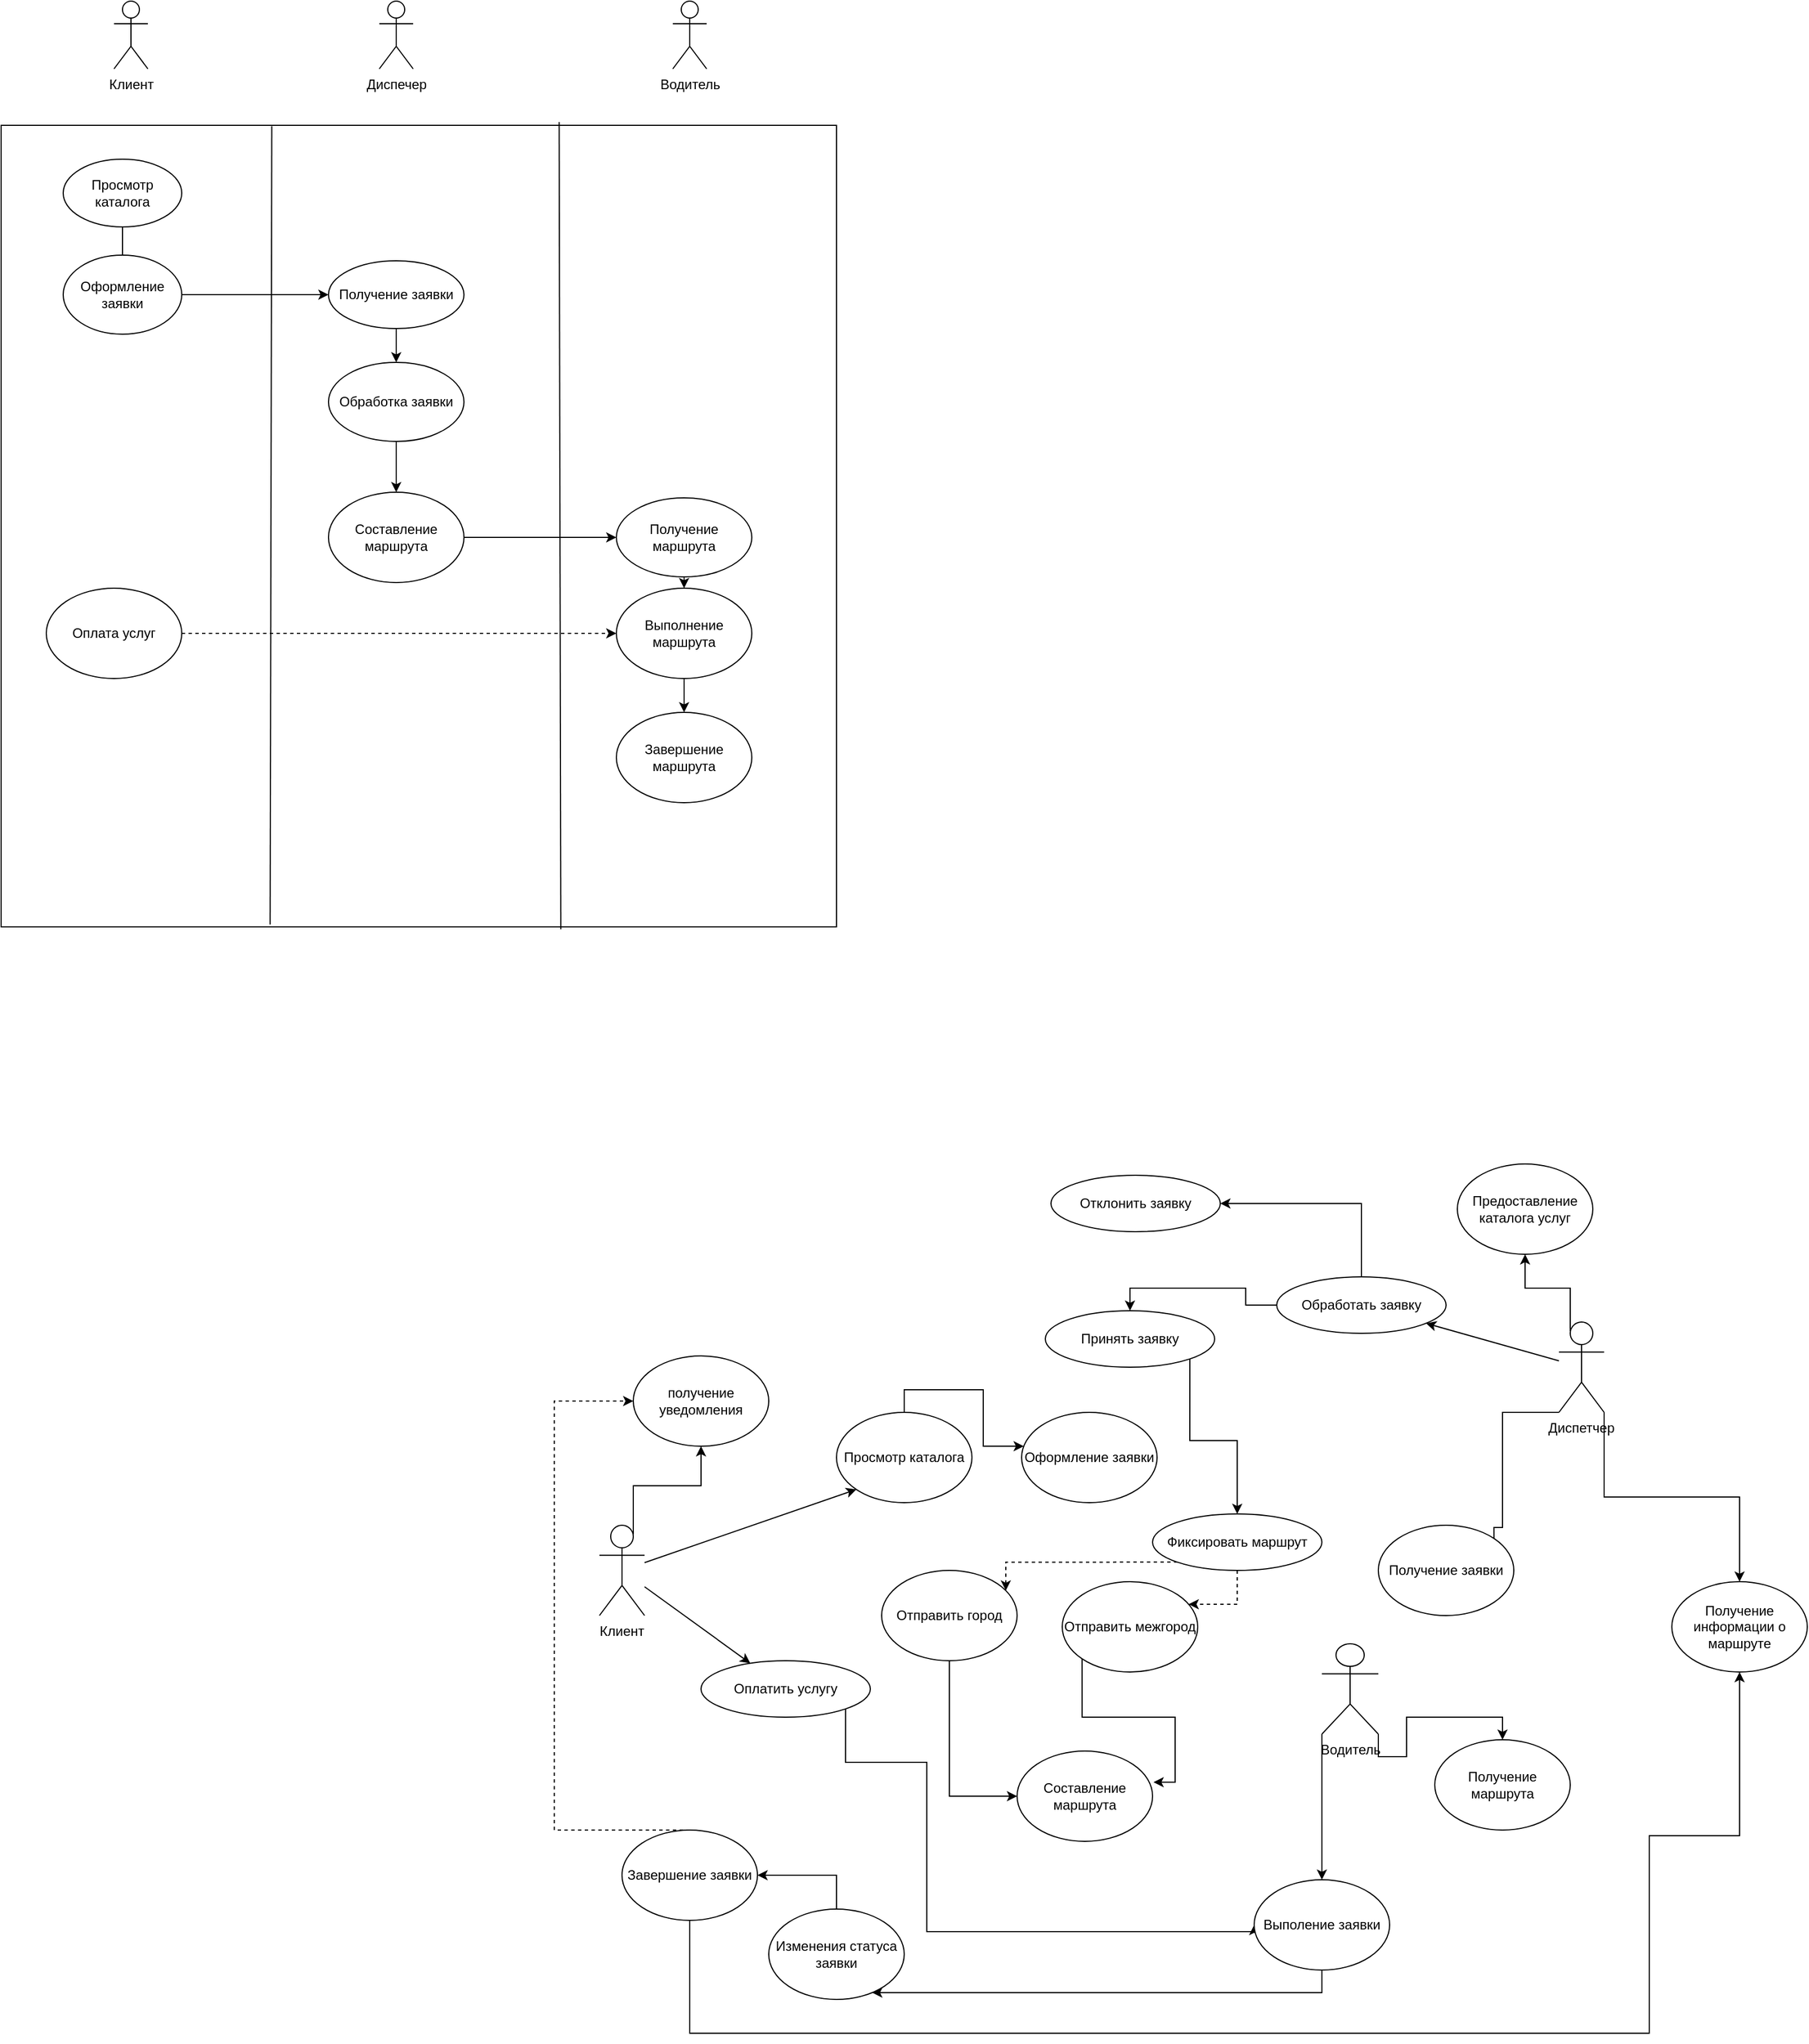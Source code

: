 <mxfile version="26.1.0">
  <diagram name="Автобаза - Прецеденты" id="iorTe0vum1CQzyd1ajd3">
    <mxGraphModel dx="2442" dy="2192" grid="1" gridSize="10" guides="1" tooltips="1" connect="1" arrows="1" fold="1" page="1" pageScale="1" pageWidth="827" pageHeight="1169" math="0" shadow="0">
      <root>
        <mxCell id="0" />
        <mxCell id="1" parent="0" />
        <mxCell id="Hcgc0fuzSYYbqY41BFrf-39" style="edgeStyle=orthogonalEdgeStyle;rounded=0;orthogonalLoop=1;jettySize=auto;html=1;exitX=0.75;exitY=0.1;exitDx=0;exitDy=0;exitPerimeter=0;" edge="1" parent="1" source="h6UZVJmKNb4CSLtt_aIw-1" target="h6UZVJmKNb4CSLtt_aIw-24">
          <mxGeometry relative="1" as="geometry" />
        </mxCell>
        <mxCell id="h6UZVJmKNb4CSLtt_aIw-1" value="Клиент" style="shape=umlActor;verticalLabelPosition=bottom;verticalAlign=top;" parent="1" vertex="1">
          <mxGeometry x="40" y="230" width="40" height="80" as="geometry" />
        </mxCell>
        <mxCell id="Hcgc0fuzSYYbqY41BFrf-30" style="edgeStyle=orthogonalEdgeStyle;rounded=0;orthogonalLoop=1;jettySize=auto;html=1;exitX=1;exitY=1;exitDx=0;exitDy=0;exitPerimeter=0;" edge="1" parent="1" source="h6UZVJmKNb4CSLtt_aIw-2" target="Hcgc0fuzSYYbqY41BFrf-29">
          <mxGeometry relative="1" as="geometry" />
        </mxCell>
        <mxCell id="Hcgc0fuzSYYbqY41BFrf-42" style="edgeStyle=orthogonalEdgeStyle;rounded=0;orthogonalLoop=1;jettySize=auto;html=1;exitX=0.25;exitY=0.1;exitDx=0;exitDy=0;exitPerimeter=0;" edge="1" parent="1" source="h6UZVJmKNb4CSLtt_aIw-2" target="Hcgc0fuzSYYbqY41BFrf-43">
          <mxGeometry relative="1" as="geometry">
            <mxPoint x="860" y="-50" as="targetPoint" />
          </mxGeometry>
        </mxCell>
        <mxCell id="h6UZVJmKNb4CSLtt_aIw-2" value="Диспетчер" style="shape=umlActor;verticalLabelPosition=bottom;verticalAlign=top;" parent="1" vertex="1">
          <mxGeometry x="890" y="50" width="40" height="80" as="geometry" />
        </mxCell>
        <mxCell id="h6UZVJmKNb4CSLtt_aIw-42" style="edgeStyle=orthogonalEdgeStyle;rounded=0;orthogonalLoop=1;jettySize=auto;html=1;exitX=1;exitY=1;exitDx=0;exitDy=0;entryX=0;entryY=0.5;entryDx=0;entryDy=0;" parent="1" source="h6UZVJmKNb4CSLtt_aIw-5" target="h6UZVJmKNb4CSLtt_aIw-41" edge="1">
          <mxGeometry relative="1" as="geometry">
            <Array as="points">
              <mxPoint x="258" y="440" />
              <mxPoint x="330" y="440" />
              <mxPoint x="330" y="590" />
            </Array>
          </mxGeometry>
        </mxCell>
        <mxCell id="h6UZVJmKNb4CSLtt_aIw-5" value="Оплатить услугу" style="ellipse;whiteSpace=wrap;" parent="1" vertex="1">
          <mxGeometry x="130" y="350" width="150" height="50" as="geometry" />
        </mxCell>
        <mxCell id="h6UZVJmKNb4CSLtt_aIw-52" style="edgeStyle=orthogonalEdgeStyle;rounded=0;orthogonalLoop=1;jettySize=auto;html=1;exitX=0.5;exitY=0;exitDx=0;exitDy=0;entryX=1;entryY=0.5;entryDx=0;entryDy=0;" parent="1" source="h6UZVJmKNb4CSLtt_aIw-6" target="h6UZVJmKNb4CSLtt_aIw-7" edge="1">
          <mxGeometry relative="1" as="geometry" />
        </mxCell>
        <mxCell id="h6UZVJmKNb4CSLtt_aIw-53" style="edgeStyle=orthogonalEdgeStyle;rounded=0;orthogonalLoop=1;jettySize=auto;html=1;exitX=0;exitY=0.5;exitDx=0;exitDy=0;entryX=0.5;entryY=0;entryDx=0;entryDy=0;" parent="1" source="h6UZVJmKNb4CSLtt_aIw-6" target="h6UZVJmKNb4CSLtt_aIw-19" edge="1">
          <mxGeometry relative="1" as="geometry" />
        </mxCell>
        <mxCell id="h6UZVJmKNb4CSLtt_aIw-6" value="Обработать заявку" style="ellipse;whiteSpace=wrap;" parent="1" vertex="1">
          <mxGeometry x="640" y="10" width="150" height="50" as="geometry" />
        </mxCell>
        <mxCell id="h6UZVJmKNb4CSLtt_aIw-7" value="Отклонить заявку" style="ellipse;whiteSpace=wrap;" parent="1" vertex="1">
          <mxGeometry x="440" y="-80" width="150" height="50" as="geometry" />
        </mxCell>
        <mxCell id="h6UZVJmKNb4CSLtt_aIw-34" style="edgeStyle=orthogonalEdgeStyle;rounded=0;orthogonalLoop=1;jettySize=auto;html=1;exitX=0;exitY=1;exitDx=0;exitDy=0;dashed=1;" parent="1" source="h6UZVJmKNb4CSLtt_aIw-8" target="h6UZVJmKNb4CSLtt_aIw-35" edge="1">
          <mxGeometry relative="1" as="geometry">
            <mxPoint x="460" y="270" as="targetPoint" />
            <Array as="points">
              <mxPoint x="400" y="263" />
            </Array>
          </mxGeometry>
        </mxCell>
        <mxCell id="h6UZVJmKNb4CSLtt_aIw-36" style="edgeStyle=orthogonalEdgeStyle;rounded=0;orthogonalLoop=1;jettySize=auto;html=1;exitX=0.5;exitY=1;exitDx=0;exitDy=0;dashed=1;" parent="1" source="h6UZVJmKNb4CSLtt_aIw-8" target="h6UZVJmKNb4CSLtt_aIw-37" edge="1">
          <mxGeometry relative="1" as="geometry">
            <mxPoint x="530" y="290" as="targetPoint" />
            <Array as="points">
              <mxPoint x="605" y="300" />
            </Array>
          </mxGeometry>
        </mxCell>
        <mxCell id="h6UZVJmKNb4CSLtt_aIw-8" value="Фиксировать маршрут" style="ellipse;whiteSpace=wrap;" parent="1" vertex="1">
          <mxGeometry x="530" y="220" width="150" height="50" as="geometry" />
        </mxCell>
        <mxCell id="h6UZVJmKNb4CSLtt_aIw-10" style="entryX=0;entryY=1;entryDx=0;entryDy=0;" parent="1" source="h6UZVJmKNb4CSLtt_aIw-1" target="Hcgc0fuzSYYbqY41BFrf-36" edge="1">
          <mxGeometry relative="1" as="geometry">
            <mxPoint x="264.828" y="193.582" as="targetPoint" />
          </mxGeometry>
        </mxCell>
        <mxCell id="h6UZVJmKNb4CSLtt_aIw-11" parent="1" source="h6UZVJmKNb4CSLtt_aIw-1" target="h6UZVJmKNb4CSLtt_aIw-5" edge="1">
          <mxGeometry relative="1" as="geometry" />
        </mxCell>
        <mxCell id="h6UZVJmKNb4CSLtt_aIw-12" parent="1" source="h6UZVJmKNb4CSLtt_aIw-2" target="h6UZVJmKNb4CSLtt_aIw-6" edge="1">
          <mxGeometry relative="1" as="geometry" />
        </mxCell>
        <mxCell id="h6UZVJmKNb4CSLtt_aIw-51" style="edgeStyle=orthogonalEdgeStyle;rounded=0;orthogonalLoop=1;jettySize=auto;html=1;exitX=1;exitY=1;exitDx=0;exitDy=0;entryX=0.5;entryY=0;entryDx=0;entryDy=0;" parent="1" source="h6UZVJmKNb4CSLtt_aIw-19" target="h6UZVJmKNb4CSLtt_aIw-8" edge="1">
          <mxGeometry relative="1" as="geometry" />
        </mxCell>
        <mxCell id="h6UZVJmKNb4CSLtt_aIw-19" value="Принять заявку" style="ellipse;whiteSpace=wrap;html=1;" parent="1" vertex="1">
          <mxGeometry x="435" y="40" width="150" height="50" as="geometry" />
        </mxCell>
        <mxCell id="h6UZVJmKNb4CSLtt_aIw-24" value="получение уведомления" style="ellipse;whiteSpace=wrap;html=1;" parent="1" vertex="1">
          <mxGeometry x="70" y="80" width="120" height="80" as="geometry" />
        </mxCell>
        <mxCell id="h6UZVJmKNb4CSLtt_aIw-40" style="edgeStyle=orthogonalEdgeStyle;rounded=0;orthogonalLoop=1;jettySize=auto;html=1;exitX=0;exitY=1;exitDx=0;exitDy=0;exitPerimeter=0;" parent="1" source="h6UZVJmKNb4CSLtt_aIw-27" target="h6UZVJmKNb4CSLtt_aIw-41" edge="1">
          <mxGeometry relative="1" as="geometry">
            <mxPoint x="540" y="570" as="targetPoint" />
            <Array as="points">
              <mxPoint x="680" y="510" />
              <mxPoint x="680" y="510" />
            </Array>
          </mxGeometry>
        </mxCell>
        <mxCell id="Hcgc0fuzSYYbqY41BFrf-40" style="edgeStyle=orthogonalEdgeStyle;rounded=0;orthogonalLoop=1;jettySize=auto;html=1;exitX=1;exitY=1;exitDx=0;exitDy=0;exitPerimeter=0;" edge="1" parent="1" source="h6UZVJmKNb4CSLtt_aIw-27" target="Hcgc0fuzSYYbqY41BFrf-41">
          <mxGeometry relative="1" as="geometry">
            <mxPoint x="840" y="460" as="targetPoint" />
          </mxGeometry>
        </mxCell>
        <mxCell id="h6UZVJmKNb4CSLtt_aIw-27" value="Водитель" style="shape=umlActor;verticalLabelPosition=bottom;verticalAlign=top;html=1;outlineConnect=0;" parent="1" vertex="1">
          <mxGeometry x="680" y="335" width="50" height="80" as="geometry" />
        </mxCell>
        <mxCell id="h6UZVJmKNb4CSLtt_aIw-29" value="Составление маршрута" style="ellipse;whiteSpace=wrap;html=1;" parent="1" vertex="1">
          <mxGeometry x="410" y="430" width="120" height="80" as="geometry" />
        </mxCell>
        <mxCell id="h6UZVJmKNb4CSLtt_aIw-56" style="edgeStyle=orthogonalEdgeStyle;rounded=0;orthogonalLoop=1;jettySize=auto;html=1;exitX=0.5;exitY=1;exitDx=0;exitDy=0;entryX=0;entryY=0.5;entryDx=0;entryDy=0;" parent="1" source="h6UZVJmKNb4CSLtt_aIw-35" target="h6UZVJmKNb4CSLtt_aIw-29" edge="1">
          <mxGeometry relative="1" as="geometry" />
        </mxCell>
        <mxCell id="h6UZVJmKNb4CSLtt_aIw-35" value="Отправить город" style="ellipse;whiteSpace=wrap;html=1;" parent="1" vertex="1">
          <mxGeometry x="290" y="270" width="120" height="80" as="geometry" />
        </mxCell>
        <mxCell id="h6UZVJmKNb4CSLtt_aIw-37" value="Отправить межгород" style="ellipse;whiteSpace=wrap;html=1;" parent="1" vertex="1">
          <mxGeometry x="450" y="280" width="120" height="80" as="geometry" />
        </mxCell>
        <mxCell id="h6UZVJmKNb4CSLtt_aIw-39" style="edgeStyle=orthogonalEdgeStyle;rounded=0;orthogonalLoop=1;jettySize=auto;html=1;exitX=0;exitY=1;exitDx=0;exitDy=0;entryX=1.007;entryY=0.345;entryDx=0;entryDy=0;entryPerimeter=0;" parent="1" source="h6UZVJmKNb4CSLtt_aIw-37" target="h6UZVJmKNb4CSLtt_aIw-29" edge="1">
          <mxGeometry relative="1" as="geometry">
            <Array as="points">
              <mxPoint x="468" y="400" />
              <mxPoint x="550" y="400" />
              <mxPoint x="550" y="458" />
            </Array>
          </mxGeometry>
        </mxCell>
        <mxCell id="Hcgc0fuzSYYbqY41BFrf-33" style="edgeStyle=orthogonalEdgeStyle;rounded=0;orthogonalLoop=1;jettySize=auto;html=1;exitX=0.5;exitY=1;exitDx=0;exitDy=0;" edge="1" parent="1" source="h6UZVJmKNb4CSLtt_aIw-41" target="Hcgc0fuzSYYbqY41BFrf-34">
          <mxGeometry relative="1" as="geometry">
            <mxPoint x="300" y="630" as="targetPoint" />
            <Array as="points">
              <mxPoint x="680" y="644" />
              <mxPoint x="300" y="644" />
            </Array>
          </mxGeometry>
        </mxCell>
        <mxCell id="h6UZVJmKNb4CSLtt_aIw-41" value="Выполение заявки" style="ellipse;whiteSpace=wrap;html=1;" parent="1" vertex="1">
          <mxGeometry x="620" y="544" width="120" height="80" as="geometry" />
        </mxCell>
        <mxCell id="h6UZVJmKNb4CSLtt_aIw-45" style="edgeStyle=orthogonalEdgeStyle;rounded=0;orthogonalLoop=1;jettySize=auto;html=1;exitX=0.5;exitY=0;exitDx=0;exitDy=0;entryX=0;entryY=0.5;entryDx=0;entryDy=0;dashed=1;" parent="1" source="h6UZVJmKNb4CSLtt_aIw-44" target="h6UZVJmKNb4CSLtt_aIw-24" edge="1">
          <mxGeometry relative="1" as="geometry">
            <Array as="points">
              <mxPoint y="500" />
              <mxPoint y="120" />
            </Array>
          </mxGeometry>
        </mxCell>
        <mxCell id="h6UZVJmKNb4CSLtt_aIw-57" style="edgeStyle=orthogonalEdgeStyle;rounded=0;orthogonalLoop=1;jettySize=auto;html=1;exitX=0.5;exitY=1;exitDx=0;exitDy=0;entryX=0.5;entryY=1;entryDx=0;entryDy=0;" parent="1" source="h6UZVJmKNb4CSLtt_aIw-44" target="Hcgc0fuzSYYbqY41BFrf-29" edge="1">
          <mxGeometry relative="1" as="geometry">
            <Array as="points">
              <mxPoint x="120" y="680" />
              <mxPoint x="970" y="680" />
              <mxPoint x="970" y="505" />
              <mxPoint x="1050" y="505" />
            </Array>
            <mxPoint x="1060" y="375" as="targetPoint" />
          </mxGeometry>
        </mxCell>
        <mxCell id="h6UZVJmKNb4CSLtt_aIw-44" value="Завершение заявки" style="ellipse;whiteSpace=wrap;html=1;" parent="1" vertex="1">
          <mxGeometry x="60" y="500" width="120" height="80" as="geometry" />
        </mxCell>
        <mxCell id="h6UZVJmKNb4CSLtt_aIw-48" value="Получение заявки" style="ellipse;whiteSpace=wrap;html=1;" parent="1" vertex="1">
          <mxGeometry x="730.0" y="230" width="120" height="80" as="geometry" />
        </mxCell>
        <mxCell id="h6UZVJmKNb4CSLtt_aIw-55" style="edgeStyle=orthogonalEdgeStyle;rounded=0;orthogonalLoop=1;jettySize=auto;html=1;exitX=1;exitY=0;exitDx=0;exitDy=0;entryX=0;entryY=1;entryDx=0;entryDy=0;entryPerimeter=0;endArrow=none;startFill=0;" parent="1" source="h6UZVJmKNb4CSLtt_aIw-48" target="h6UZVJmKNb4CSLtt_aIw-2" edge="1">
          <mxGeometry relative="1" as="geometry">
            <Array as="points">
              <mxPoint x="840" y="232" />
              <mxPoint x="840" y="130" />
            </Array>
          </mxGeometry>
        </mxCell>
        <mxCell id="Hcgc0fuzSYYbqY41BFrf-2" value="" style="rounded=0;whiteSpace=wrap;html=1;" vertex="1" parent="1">
          <mxGeometry x="-490" y="-1010" width="740" height="710" as="geometry" />
        </mxCell>
        <mxCell id="Hcgc0fuzSYYbqY41BFrf-3" value="" style="endArrow=none;html=1;rounded=0;entryX=0.324;entryY=0.001;entryDx=0;entryDy=0;entryPerimeter=0;exitX=0.322;exitY=0.997;exitDx=0;exitDy=0;exitPerimeter=0;" edge="1" parent="1" source="Hcgc0fuzSYYbqY41BFrf-2" target="Hcgc0fuzSYYbqY41BFrf-2">
          <mxGeometry width="50" height="50" relative="1" as="geometry">
            <mxPoint x="-260" y="-290" as="sourcePoint" />
            <mxPoint x="-260" y="-1000" as="targetPoint" />
          </mxGeometry>
        </mxCell>
        <mxCell id="Hcgc0fuzSYYbqY41BFrf-6" value="Клиент" style="shape=umlActor;verticalLabelPosition=bottom;verticalAlign=top;html=1;outlineConnect=0;" vertex="1" parent="1">
          <mxGeometry x="-390" y="-1120" width="30" height="60" as="geometry" />
        </mxCell>
        <mxCell id="Hcgc0fuzSYYbqY41BFrf-9" value="Диспечер" style="shape=umlActor;verticalLabelPosition=bottom;verticalAlign=top;html=1;outlineConnect=0;" vertex="1" parent="1">
          <mxGeometry x="-155" y="-1120" width="30" height="60" as="geometry" />
        </mxCell>
        <mxCell id="Hcgc0fuzSYYbqY41BFrf-10" value="Водитель" style="shape=umlActor;verticalLabelPosition=bottom;verticalAlign=top;html=1;outlineConnect=0;" vertex="1" parent="1">
          <mxGeometry x="105" y="-1120" width="30" height="60" as="geometry" />
        </mxCell>
        <mxCell id="Hcgc0fuzSYYbqY41BFrf-13" style="edgeStyle=orthogonalEdgeStyle;rounded=0;orthogonalLoop=1;jettySize=auto;html=1;exitX=0.5;exitY=1;exitDx=0;exitDy=0;entryX=0.5;entryY=0;entryDx=0;entryDy=0;endArrow=none;startFill=0;" edge="1" parent="1" source="Hcgc0fuzSYYbqY41BFrf-11" target="Hcgc0fuzSYYbqY41BFrf-12">
          <mxGeometry relative="1" as="geometry" />
        </mxCell>
        <mxCell id="Hcgc0fuzSYYbqY41BFrf-11" value="Просмотр каталога" style="ellipse;whiteSpace=wrap;html=1;" vertex="1" parent="1">
          <mxGeometry x="-435" y="-980" width="105" height="60" as="geometry" />
        </mxCell>
        <mxCell id="Hcgc0fuzSYYbqY41BFrf-18" style="edgeStyle=orthogonalEdgeStyle;rounded=0;orthogonalLoop=1;jettySize=auto;html=1;exitX=1;exitY=0.5;exitDx=0;exitDy=0;" edge="1" parent="1" source="Hcgc0fuzSYYbqY41BFrf-12" target="Hcgc0fuzSYYbqY41BFrf-16">
          <mxGeometry relative="1" as="geometry" />
        </mxCell>
        <mxCell id="Hcgc0fuzSYYbqY41BFrf-12" value="Оформление заявки" style="ellipse;whiteSpace=wrap;html=1;" vertex="1" parent="1">
          <mxGeometry x="-435" y="-895" width="105" height="70" as="geometry" />
        </mxCell>
        <mxCell id="Hcgc0fuzSYYbqY41BFrf-20" style="edgeStyle=orthogonalEdgeStyle;rounded=0;orthogonalLoop=1;jettySize=auto;html=1;exitX=0.5;exitY=1;exitDx=0;exitDy=0;entryX=0.5;entryY=0;entryDx=0;entryDy=0;" edge="1" parent="1" source="Hcgc0fuzSYYbqY41BFrf-16" target="Hcgc0fuzSYYbqY41BFrf-17">
          <mxGeometry relative="1" as="geometry" />
        </mxCell>
        <mxCell id="Hcgc0fuzSYYbqY41BFrf-16" value="Получение заявки" style="ellipse;whiteSpace=wrap;html=1;" vertex="1" parent="1">
          <mxGeometry x="-200" y="-890" width="120" height="60" as="geometry" />
        </mxCell>
        <mxCell id="Hcgc0fuzSYYbqY41BFrf-44" style="edgeStyle=orthogonalEdgeStyle;rounded=0;orthogonalLoop=1;jettySize=auto;html=1;exitX=0.5;exitY=1;exitDx=0;exitDy=0;" edge="1" parent="1" source="Hcgc0fuzSYYbqY41BFrf-17" target="Hcgc0fuzSYYbqY41BFrf-45">
          <mxGeometry relative="1" as="geometry">
            <mxPoint y="-650" as="targetPoint" />
          </mxGeometry>
        </mxCell>
        <mxCell id="Hcgc0fuzSYYbqY41BFrf-17" value="Обработка заявки" style="ellipse;whiteSpace=wrap;html=1;" vertex="1" parent="1">
          <mxGeometry x="-200" y="-800" width="120" height="70" as="geometry" />
        </mxCell>
        <mxCell id="Hcgc0fuzSYYbqY41BFrf-24" style="edgeStyle=orthogonalEdgeStyle;rounded=0;orthogonalLoop=1;jettySize=auto;html=1;exitX=0.5;exitY=1;exitDx=0;exitDy=0;" edge="1" parent="1" source="Hcgc0fuzSYYbqY41BFrf-21" target="Hcgc0fuzSYYbqY41BFrf-23">
          <mxGeometry relative="1" as="geometry" />
        </mxCell>
        <mxCell id="Hcgc0fuzSYYbqY41BFrf-21" value="Получение маршрута" style="ellipse;whiteSpace=wrap;html=1;" vertex="1" parent="1">
          <mxGeometry x="55" y="-680" width="120" height="70" as="geometry" />
        </mxCell>
        <mxCell id="Hcgc0fuzSYYbqY41BFrf-26" style="edgeStyle=orthogonalEdgeStyle;rounded=0;orthogonalLoop=1;jettySize=auto;html=1;exitX=0.5;exitY=1;exitDx=0;exitDy=0;" edge="1" parent="1" source="Hcgc0fuzSYYbqY41BFrf-23" target="Hcgc0fuzSYYbqY41BFrf-25">
          <mxGeometry relative="1" as="geometry" />
        </mxCell>
        <mxCell id="Hcgc0fuzSYYbqY41BFrf-23" value="Выполнение маршрута" style="ellipse;whiteSpace=wrap;html=1;" vertex="1" parent="1">
          <mxGeometry x="55" y="-600" width="120" height="80" as="geometry" />
        </mxCell>
        <mxCell id="Hcgc0fuzSYYbqY41BFrf-25" value="Завершение маршрута" style="ellipse;whiteSpace=wrap;html=1;" vertex="1" parent="1">
          <mxGeometry x="55" y="-490" width="120" height="80" as="geometry" />
        </mxCell>
        <mxCell id="Hcgc0fuzSYYbqY41BFrf-29" value="Получение информации о маршруте" style="ellipse;whiteSpace=wrap;html=1;" vertex="1" parent="1">
          <mxGeometry x="990" y="280" width="120" height="80" as="geometry" />
        </mxCell>
        <mxCell id="Hcgc0fuzSYYbqY41BFrf-35" style="edgeStyle=orthogonalEdgeStyle;rounded=0;orthogonalLoop=1;jettySize=auto;html=1;exitX=0.5;exitY=0;exitDx=0;exitDy=0;" edge="1" parent="1" source="Hcgc0fuzSYYbqY41BFrf-34" target="h6UZVJmKNb4CSLtt_aIw-44">
          <mxGeometry relative="1" as="geometry" />
        </mxCell>
        <mxCell id="Hcgc0fuzSYYbqY41BFrf-34" value="Изменения статуса заявки" style="ellipse;whiteSpace=wrap;html=1;" vertex="1" parent="1">
          <mxGeometry x="190" y="570" width="120" height="80" as="geometry" />
        </mxCell>
        <mxCell id="Hcgc0fuzSYYbqY41BFrf-37" style="edgeStyle=orthogonalEdgeStyle;rounded=0;orthogonalLoop=1;jettySize=auto;html=1;exitX=0.5;exitY=0;exitDx=0;exitDy=0;" edge="1" parent="1" source="Hcgc0fuzSYYbqY41BFrf-36" target="Hcgc0fuzSYYbqY41BFrf-38">
          <mxGeometry relative="1" as="geometry">
            <mxPoint x="450" y="160" as="targetPoint" />
            <Array as="points">
              <mxPoint x="310" y="110" />
              <mxPoint x="380" y="110" />
              <mxPoint x="380" y="160" />
            </Array>
          </mxGeometry>
        </mxCell>
        <mxCell id="Hcgc0fuzSYYbqY41BFrf-36" value="Просмотр каталога" style="ellipse;whiteSpace=wrap;html=1;" vertex="1" parent="1">
          <mxGeometry x="250" y="130" width="120" height="80" as="geometry" />
        </mxCell>
        <mxCell id="Hcgc0fuzSYYbqY41BFrf-38" value="Оформление заявки" style="ellipse;whiteSpace=wrap;html=1;" vertex="1" parent="1">
          <mxGeometry x="414" y="130" width="120" height="80" as="geometry" />
        </mxCell>
        <mxCell id="Hcgc0fuzSYYbqY41BFrf-41" value="Получение маршрута" style="ellipse;whiteSpace=wrap;html=1;" vertex="1" parent="1">
          <mxGeometry x="780" y="420" width="120" height="80" as="geometry" />
        </mxCell>
        <mxCell id="Hcgc0fuzSYYbqY41BFrf-43" value="Предоставление каталога услуг" style="ellipse;whiteSpace=wrap;html=1;" vertex="1" parent="1">
          <mxGeometry x="800" y="-90" width="120" height="80" as="geometry" />
        </mxCell>
        <mxCell id="Hcgc0fuzSYYbqY41BFrf-46" style="edgeStyle=orthogonalEdgeStyle;rounded=0;orthogonalLoop=1;jettySize=auto;html=1;exitX=1;exitY=0.5;exitDx=0;exitDy=0;" edge="1" parent="1" source="Hcgc0fuzSYYbqY41BFrf-45" target="Hcgc0fuzSYYbqY41BFrf-21">
          <mxGeometry relative="1" as="geometry" />
        </mxCell>
        <mxCell id="Hcgc0fuzSYYbqY41BFrf-45" value="Составление маршрута" style="ellipse;whiteSpace=wrap;html=1;" vertex="1" parent="1">
          <mxGeometry x="-200" y="-685" width="120" height="80" as="geometry" />
        </mxCell>
        <mxCell id="Hcgc0fuzSYYbqY41BFrf-49" style="edgeStyle=orthogonalEdgeStyle;rounded=0;orthogonalLoop=1;jettySize=auto;html=1;exitX=1;exitY=0.5;exitDx=0;exitDy=0;entryX=0;entryY=0.5;entryDx=0;entryDy=0;dashed=1;" edge="1" parent="1" source="Hcgc0fuzSYYbqY41BFrf-47" target="Hcgc0fuzSYYbqY41BFrf-23">
          <mxGeometry relative="1" as="geometry" />
        </mxCell>
        <mxCell id="Hcgc0fuzSYYbqY41BFrf-47" value="Оплата услуг" style="ellipse;whiteSpace=wrap;html=1;" vertex="1" parent="1">
          <mxGeometry x="-450" y="-600" width="120" height="80" as="geometry" />
        </mxCell>
        <mxCell id="Hcgc0fuzSYYbqY41BFrf-50" value="" style="endArrow=none;html=1;rounded=0;exitX=0.67;exitY=1.003;exitDx=0;exitDy=0;exitPerimeter=0;entryX=0.668;entryY=-0.004;entryDx=0;entryDy=0;entryPerimeter=0;" edge="1" parent="1" source="Hcgc0fuzSYYbqY41BFrf-2" target="Hcgc0fuzSYYbqY41BFrf-2">
          <mxGeometry width="50" height="50" relative="1" as="geometry">
            <mxPoint x="180" y="-790" as="sourcePoint" />
            <mxPoint x="230" y="-840" as="targetPoint" />
          </mxGeometry>
        </mxCell>
      </root>
    </mxGraphModel>
  </diagram>
</mxfile>
